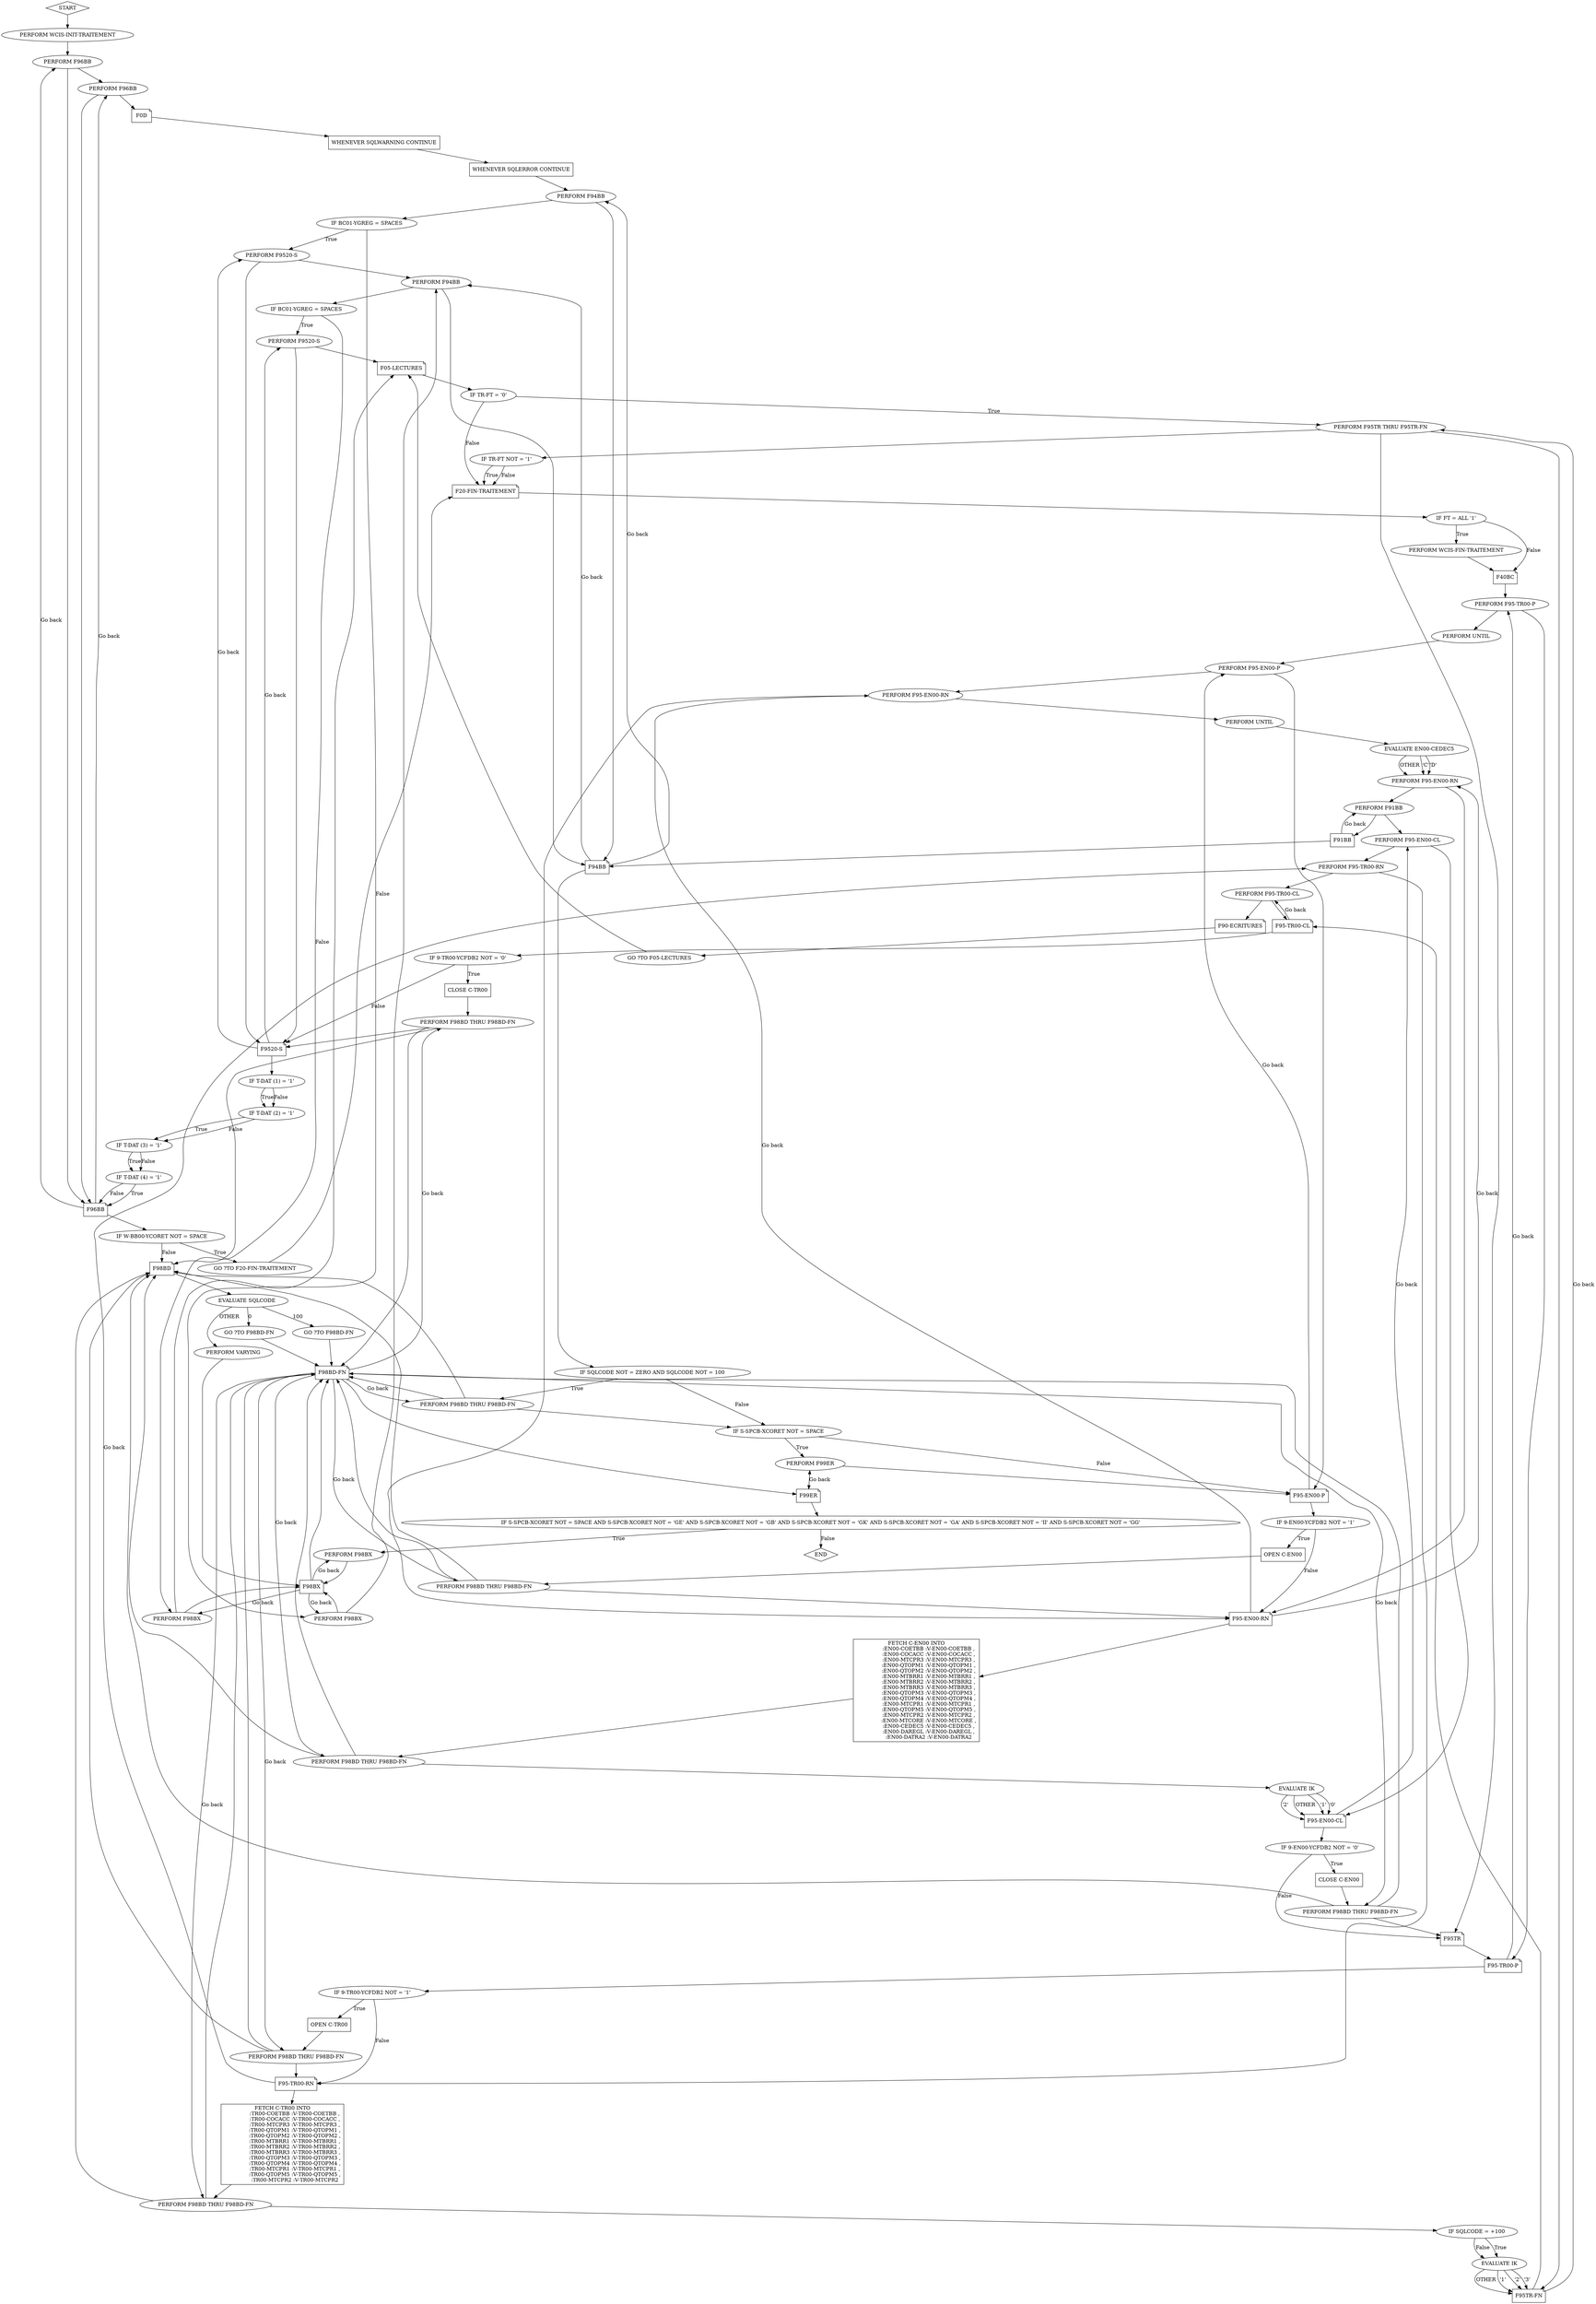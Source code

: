 digraph "ALCB018.COB" {
	node [shape=diamond]
	127 [label=START]
	node [shape=ellipse]
	1 [label="PERFORM WCIS-INIT-TRAITEMENT"]
	node [shape=ellipse]
	2 [label="PERFORM F96BB"]
	node [shape=ellipse]
	3 [label="PERFORM F96BB"]
	node [shape=note]
	4 [label=F0D]
	node [shape=box]
	5 [label="WHENEVER SQLWARNING CONTINUE"]
	node [shape=box]
	6 [label="WHENEVER SQLERROR CONTINUE"]
	node [shape=ellipse]
	9 [label="PERFORM F94BB"]
	node [shape=ellipse]
	10 [label="IF BC01-YGREG = SPACES"]
	node [shape=ellipse]
	11 [label="PERFORM F9520-S"]
	node [shape=ellipse]
	13 [label="PERFORM F98BX"]
	node [shape=ellipse]
	15 [label="PERFORM F94BB"]
	node [shape=ellipse]
	16 [label="IF BC01-YGREG = SPACES"]
	node [shape=ellipse]
	17 [label="PERFORM F9520-S"]
	node [shape=ellipse]
	19 [label="PERFORM F98BX"]
	node [shape=note]
	21 [label="F05-LECTURES"]
	node [shape=ellipse]
	22 [label="IF TR-FT = '0'"]
	node [shape=ellipse]
	23 [label="PERFORM F95TR THRU F95TR-FN"]
	node [shape=ellipse]
	24 [label="IF TR-FT NOT = '1'"]
	node [shape=note]
	27 [label="F20-FIN-TRAITEMENT"]
	node [shape=ellipse]
	28 [label="IF FT = ALL '1'"]
	node [shape=ellipse]
	29 [label="PERFORM WCIS-FIN-TRAITEMENT"]
	node [shape=note]
	31 [label=F40BC]
	node [shape=ellipse]
	32 [label="PERFORM F95-TR00-P"]
	node [shape=ellipse]
	33 [label="PERFORM UNTIL"]
	node [shape=ellipse]
	34 [label="PERFORM F95-EN00-P"]
	node [shape=ellipse]
	35 [label="PERFORM F95-EN00-RN"]
	node [shape=ellipse]
	36 [label="PERFORM UNTIL"]
	node [shape=ellipse]
	37 [label="EVALUATE EN00-CEDEC5"]
	node [shape=ellipse]
	42 [label="PERFORM F95-EN00-RN"]
	node [shape=ellipse]
	43 [label="PERFORM F91BB"]
	node [shape=ellipse]
	44 [label="PERFORM F95-EN00-CL"]
	node [shape=ellipse]
	45 [label="PERFORM F95-TR00-RN"]
	node [shape=ellipse]
	46 [label="PERFORM F95-TR00-CL"]
	node [shape=note]
	47 [label="F90-ECRITURES"]
	node [shape=ellipse]
	48 [label="GO ?TO F05-LECTURES"]
	node [shape=note]
	49 [label=F91BB]
	node [shape=note]
	50 [label=F94BB]
	node [shape=ellipse]
	51 [label="IF SQLCODE NOT = ZERO AND SQLCODE NOT = 100"]
	node [shape=ellipse]
	52 [label="PERFORM F98BD THRU F98BD-FN"]
	node [shape=ellipse]
	54 [label="IF S-SPCB-XCORET NOT = SPACE"]
	node [shape=ellipse]
	55 [label="PERFORM F99ER"]
	node [shape=note]
	57 [label="F95-EN00-P"]
	node [shape=ellipse]
	58 [label="IF 9-EN00-YCFDB2 NOT = '1'"]
	node [shape=box]
	59 [label="OPEN C-EN00"]
	node [shape=ellipse]
	60 [label="PERFORM F98BD THRU F98BD-FN"]
	node [shape=note]
	62 [label="F95-EN00-RN"]
	node [shape=box]
	63 [label="FETCH C-EN00 INTO
               :EN00-COETBB :V-EN00-COETBB ,
               :EN00-COCACC :V-EN00-COCACC ,
               :EN00-MTCPR3 :V-EN00-MTCPR3 ,
               :EN00-QTOPM1 :V-EN00-QTOPM1 ,
               :EN00-QTOPM2 :V-EN00-QTOPM2 ,
               :EN00-MTBRR1 :V-EN00-MTBRR1 ,
               :EN00-MTBRR2 :V-EN00-MTBRR2 ,
               :EN00-MTBRR3 :V-EN00-MTBRR3 ,
               :EN00-QTOPM3 :V-EN00-QTOPM3 ,
               :EN00-QTOPM4 :V-EN00-QTOPM4 ,
               :EN00-MTCPR1 :V-EN00-MTCPR1 ,
               :EN00-QTOPM5 :V-EN00-QTOPM5 ,
               :EN00-MTCPR2 :V-EN00-MTCPR2 ,
               :EN00-MTCORE :V-EN00-MTCORE ,
               :EN00-CEDEC5 :V-EN00-CEDEC5 ,
               :EN00-DAREGL :V-EN00-DAREGL ,
               :EN00-DATRA2 :V-EN00-DATRA2"]
	node [shape=ellipse]
	64 [label="PERFORM F98BD THRU F98BD-FN"]
	node [shape=ellipse]
	65 [label="EVALUATE IK"]
	node [shape=note]
	71 [label="F95-EN00-CL"]
	node [shape=ellipse]
	72 [label="IF 9-EN00-YCFDB2 NOT = '0'"]
	node [shape=box]
	73 [label="CLOSE C-EN00"]
	node [shape=ellipse]
	74 [label="PERFORM F98BD THRU F98BD-FN"]
	node [shape=note]
	76 [label=F95TR]
	node [shape=note]
	77 [label="F95-TR00-P"]
	node [shape=ellipse]
	78 [label="IF 9-TR00-YCFDB2 NOT = '1'"]
	node [shape=box]
	79 [label="OPEN C-TR00"]
	node [shape=ellipse]
	80 [label="PERFORM F98BD THRU F98BD-FN"]
	node [shape=note]
	82 [label="F95-TR00-RN"]
	node [shape=box]
	83 [label="FETCH C-TR00 INTO
               :TR00-COETBB :V-TR00-COETBB ,
               :TR00-COCACC :V-TR00-COCACC ,
               :TR00-MTCPR3 :V-TR00-MTCPR3 ,
               :TR00-QTOPM1 :V-TR00-QTOPM1 ,
               :TR00-QTOPM2 :V-TR00-QTOPM2 ,
               :TR00-MTBRR1 :V-TR00-MTBRR1 ,
               :TR00-MTBRR2 :V-TR00-MTBRR2 ,
               :TR00-MTBRR3 :V-TR00-MTBRR3 ,
               :TR00-QTOPM3 :V-TR00-QTOPM3 ,
               :TR00-QTOPM4 :V-TR00-QTOPM4 ,
               :TR00-MTCPR1 :V-TR00-MTCPR1 ,
               :TR00-QTOPM5 :V-TR00-QTOPM5 ,
               :TR00-MTCPR2 :V-TR00-MTCPR2"]
	node [shape=ellipse]
	84 [label="PERFORM F98BD THRU F98BD-FN"]
	node [shape=ellipse]
	85 [label="IF SQLCODE = +100"]
	node [shape=ellipse]
	87 [label="EVALUATE IK"]
	node [shape=note]
	93 [label="F95TR-FN"]
	node [shape=note]
	94 [label="F95-TR00-CL"]
	node [shape=ellipse]
	95 [label="IF 9-TR00-YCFDB2 NOT = '0'"]
	node [shape=box]
	96 [label="CLOSE C-TR00"]
	node [shape=ellipse]
	97 [label="PERFORM F98BD THRU F98BD-FN"]
	node [shape=note]
	99 [label="F9520-S"]
	node [shape=ellipse]
	100 [label="IF T-DAT (1) = '1'"]
	node [shape=ellipse]
	102 [label="IF T-DAT (2) = '1'"]
	node [shape=ellipse]
	104 [label="IF T-DAT (3) = '1'"]
	node [shape=ellipse]
	106 [label="IF T-DAT (4) = '1'"]
	node [shape=note]
	108 [label=F96BB]
	node [shape=ellipse]
	109 [label="IF W-BB00-YCORET NOT = SPACE"]
	node [shape=ellipse]
	110 [label="GO ?TO F20-FIN-TRAITEMENT"]
	node [shape=note]
	112 [label=F98BD]
	node [shape=ellipse]
	113 [label="EVALUATE SQLCODE"]
	node [shape=ellipse]
	115 [label="GO ?TO F98BD-FN"]
	node [shape=ellipse]
	117 [label="GO ?TO F98BD-FN"]
	node [shape=ellipse]
	120 [label="PERFORM VARYING"]
	node [shape=note]
	121 [label=F98BX]
	node [shape=note]
	122 [label="F98BD-FN"]
	node [shape=note]
	123 [label=F99ER]
	node [shape=ellipse]
	124 [label="IF S-SPCB-XCORET NOT = SPACE AND S-SPCB-XCORET NOT = 'GE' AND S-SPCB-XCORET NOT = 'GB' AND S-SPCB-XCORET NOT = 'GK' AND S-SPCB-XCORET NOT = 'GA' AND S-SPCB-XCORET NOT = 'II' AND S-SPCB-XCORET NOT = 'GG'"]
	node [shape=ellipse]
	125 [label="PERFORM F98BX"]
	node [shape=diamond]
	166 [label=END]
	127 -> 1
	1 -> 2
	2 -> 3
	2 -> 108
	108 -> 2 [label="Go back"]
	3 -> 4
	3 -> 108
	108 -> 3 [label="Go back"]
	4 -> 5
	5 -> 6
	6 -> 9
	9 -> 10
	9 -> 50
	50 -> 9 [label="Go back"]
	10 -> 11 [label=True]
	10 -> 13 [label=False]
	11 -> 99
	99 -> 11 [label="Go back"]
	11 -> 15
	13 -> 121
	121 -> 13 [label="Go back"]
	13 -> 15
	15 -> 16
	15 -> 50
	50 -> 15 [label="Go back"]
	16 -> 17 [label=True]
	16 -> 19 [label=False]
	17 -> 99
	99 -> 17 [label="Go back"]
	17 -> 21
	19 -> 121
	121 -> 19 [label="Go back"]
	19 -> 21
	21 -> 22
	22 -> 23 [label=True]
	22 -> 27 [label=False]
	23 -> 24
	23 -> 76
	23 -> 93
	93 -> 23 [label="Go back"]
	24 -> 27 [label=True]
	24 -> 27 [label=False]
	27 -> 28
	28 -> 29 [label=True]
	28 -> 31 [label=False]
	29 -> 31
	31 -> 32
	32 -> 33
	32 -> 77
	77 -> 32 [label="Go back"]
	33 -> 34
	34 -> 35
	34 -> 57
	57 -> 34 [label="Go back"]
	35 -> 36
	35 -> 62
	62 -> 35 [label="Go back"]
	36 -> 37
	37 -> 42 [label="'C'"]
	37 -> 42 [label="'D'"]
	37 -> 42 [label=OTHER]
	42 -> 43
	42 -> 62
	62 -> 42 [label="Go back"]
	43 -> 44
	43 -> 49
	49 -> 43 [label="Go back"]
	44 -> 45
	44 -> 71
	71 -> 44 [label="Go back"]
	45 -> 46
	45 -> 82
	82 -> 45 [label="Go back"]
	46 -> 47
	46 -> 94
	94 -> 46 [label="Go back"]
	47 -> 48
	48 -> 21
	49 -> 50
	50 -> 51
	51 -> 52 [label=True]
	51 -> 54 [label=False]
	52 -> 112
	52 -> 122
	122 -> 52 [label="Go back"]
	52 -> 54
	54 -> 55 [label=True]
	54 -> 57 [label=False]
	55 -> 123
	123 -> 55 [label="Go back"]
	55 -> 57
	57 -> 58
	58 -> 59 [label=True]
	58 -> 62 [label=False]
	59 -> 60
	60 -> 112
	60 -> 122
	122 -> 60 [label="Go back"]
	60 -> 62
	62 -> 63
	63 -> 64
	64 -> 65
	64 -> 112
	64 -> 122
	122 -> 64 [label="Go back"]
	65 -> 71 [label="'1'"]
	65 -> 71 [label="'0'"]
	65 -> 71 [label="'2'"]
	65 -> 71 [label=OTHER]
	71 -> 72
	72 -> 73 [label=True]
	72 -> 76 [label=False]
	73 -> 74
	74 -> 112
	74 -> 122
	122 -> 74 [label="Go back"]
	74 -> 76
	76 -> 77
	77 -> 78
	78 -> 79 [label=True]
	78 -> 82 [label=False]
	79 -> 80
	80 -> 112
	80 -> 122
	122 -> 80 [label="Go back"]
	80 -> 82
	82 -> 83
	83 -> 84
	84 -> 85
	84 -> 112
	84 -> 122
	122 -> 84 [label="Go back"]
	85 -> 87 [label=True]
	85 -> 87 [label=False]
	87 -> 93 [label="'1'"]
	87 -> 93 [label="'2'"]
	87 -> 93 [label="'3'"]
	87 -> 93 [label=OTHER]
	93 -> 94
	94 -> 95
	95 -> 96 [label=True]
	95 -> 99 [label=False]
	96 -> 97
	97 -> 112
	97 -> 122
	122 -> 97 [label="Go back"]
	97 -> 99
	99 -> 100
	100 -> 102 [label=True]
	100 -> 102 [label=False]
	102 -> 104 [label=True]
	102 -> 104 [label=False]
	104 -> 106 [label=True]
	104 -> 106 [label=False]
	106 -> 108 [label=True]
	106 -> 108 [label=False]
	108 -> 109
	109 -> 110 [label=True]
	109 -> 112 [label=False]
	110 -> 27
	112 -> 113
	113 -> 115 [label=0]
	113 -> 117 [label=100]
	113 -> 120 [label=OTHER]
	115 -> 122
	117 -> 122
	120 -> 121
	121 -> 122
	122 -> 123
	123 -> 124
	124 -> 125 [label=True]
	124 -> 166 [label=False]
	125 -> 121
	121 -> 125 [label="Go back"]
}
